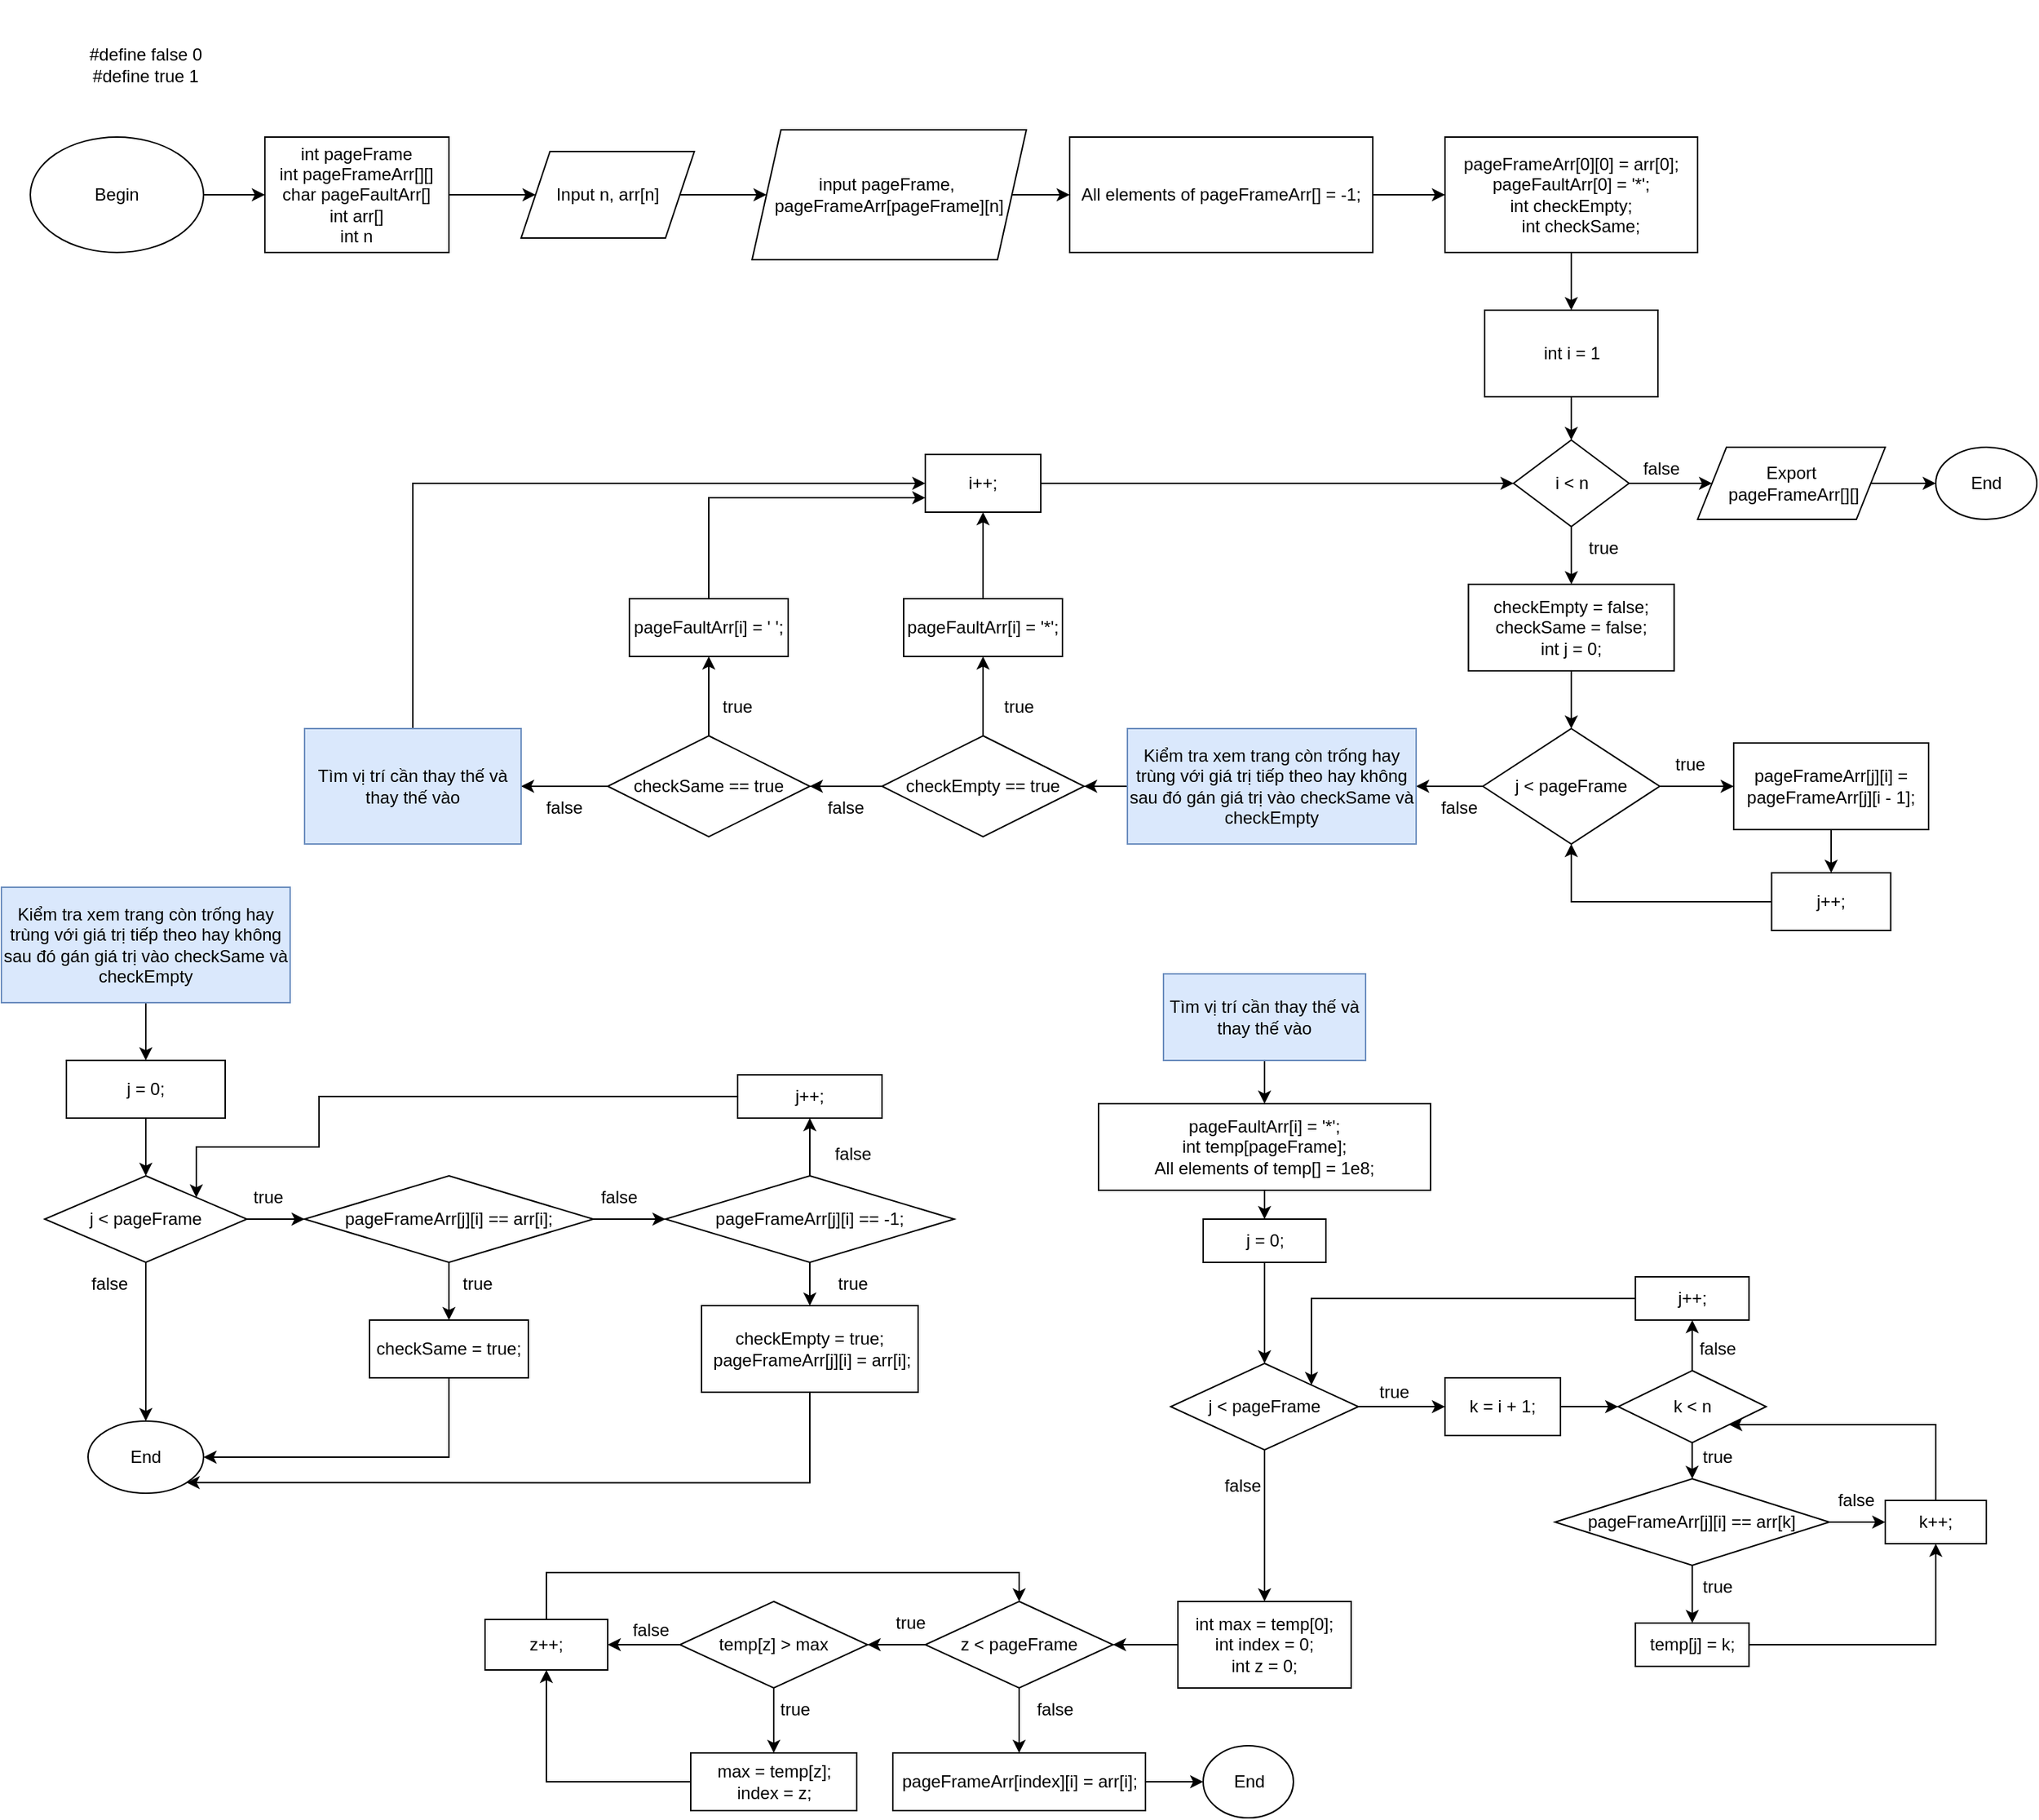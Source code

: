 <mxfile>
    <diagram name="Page-1" id="58VP_PBv5ppwctCMvban">
        <mxGraphModel dx="320" dy="262" grid="1" gridSize="10" guides="1" tooltips="1" connect="1" arrows="1" fold="1" page="1" pageScale="1" pageWidth="850" pageHeight="1100" math="0" shadow="0">
            <root>
                <mxCell id="0"/>
                <mxCell id="1" parent="0"/>
                <mxCell id="C9Tj6uFjZlhV-cN9TKAU-3" value="" style="edgeStyle=orthogonalEdgeStyle;rounded=0;orthogonalLoop=1;jettySize=auto;html=1;" parent="1" source="C9Tj6uFjZlhV-cN9TKAU-4" target="C9Tj6uFjZlhV-cN9TKAU-6" edge="1">
                    <mxGeometry relative="1" as="geometry"/>
                </mxCell>
                <mxCell id="C9Tj6uFjZlhV-cN9TKAU-4" value="Begin" style="ellipse;whiteSpace=wrap;html=1;" parent="1" vertex="1">
                    <mxGeometry x="40" y="110" width="120" height="80" as="geometry"/>
                </mxCell>
                <mxCell id="C9Tj6uFjZlhV-cN9TKAU-5" value="" style="edgeStyle=orthogonalEdgeStyle;rounded=0;orthogonalLoop=1;jettySize=auto;html=1;" parent="1" source="C9Tj6uFjZlhV-cN9TKAU-6" target="C9Tj6uFjZlhV-cN9TKAU-8" edge="1">
                    <mxGeometry relative="1" as="geometry"/>
                </mxCell>
                <mxCell id="C9Tj6uFjZlhV-cN9TKAU-6" value="int pageFrame&lt;br&gt;int pageFrameArr[][]&lt;br&gt;char pageFaultArr[]&lt;br&gt;int arr[]&lt;br&gt;int n" style="rounded=0;whiteSpace=wrap;html=1;" parent="1" vertex="1">
                    <mxGeometry x="202.49" y="110" width="127.51" height="80" as="geometry"/>
                </mxCell>
                <mxCell id="C9Tj6uFjZlhV-cN9TKAU-7" value="" style="edgeStyle=orthogonalEdgeStyle;rounded=0;orthogonalLoop=1;jettySize=auto;html=1;" parent="1" source="C9Tj6uFjZlhV-cN9TKAU-8" target="C9Tj6uFjZlhV-cN9TKAU-10" edge="1">
                    <mxGeometry relative="1" as="geometry"/>
                </mxCell>
                <mxCell id="C9Tj6uFjZlhV-cN9TKAU-8" value="Input n, arr[n]" style="shape=parallelogram;perimeter=parallelogramPerimeter;whiteSpace=wrap;html=1;fixedSize=1;" parent="1" vertex="1">
                    <mxGeometry x="380" y="120" width="120" height="60" as="geometry"/>
                </mxCell>
                <mxCell id="C9Tj6uFjZlhV-cN9TKAU-9" value="" style="edgeStyle=orthogonalEdgeStyle;rounded=0;orthogonalLoop=1;jettySize=auto;html=1;" parent="1" source="C9Tj6uFjZlhV-cN9TKAU-10" target="C9Tj6uFjZlhV-cN9TKAU-12" edge="1">
                    <mxGeometry relative="1" as="geometry"/>
                </mxCell>
                <mxCell id="C9Tj6uFjZlhV-cN9TKAU-10" value="input pageFrame,&amp;nbsp;&lt;br&gt;pageFrameArr[pageFrame][n]" style="shape=parallelogram;perimeter=parallelogramPerimeter;whiteSpace=wrap;html=1;fixedSize=1;" parent="1" vertex="1">
                    <mxGeometry x="540" y="105" width="190" height="90" as="geometry"/>
                </mxCell>
                <mxCell id="C9Tj6uFjZlhV-cN9TKAU-11" value="" style="edgeStyle=orthogonalEdgeStyle;rounded=0;orthogonalLoop=1;jettySize=auto;html=1;" parent="1" source="C9Tj6uFjZlhV-cN9TKAU-12" target="C9Tj6uFjZlhV-cN9TKAU-14" edge="1">
                    <mxGeometry relative="1" as="geometry"/>
                </mxCell>
                <mxCell id="C9Tj6uFjZlhV-cN9TKAU-12" value="All elements of pageFrameArr[] = -1;" style="rounded=0;whiteSpace=wrap;html=1;" parent="1" vertex="1">
                    <mxGeometry x="760" y="110" width="210" height="80" as="geometry"/>
                </mxCell>
                <mxCell id="C9Tj6uFjZlhV-cN9TKAU-13" value="" style="edgeStyle=orthogonalEdgeStyle;rounded=0;orthogonalLoop=1;jettySize=auto;html=1;" parent="1" source="C9Tj6uFjZlhV-cN9TKAU-14" target="C9Tj6uFjZlhV-cN9TKAU-16" edge="1">
                    <mxGeometry relative="1" as="geometry"/>
                </mxCell>
                <mxCell id="C9Tj6uFjZlhV-cN9TKAU-14" value="pageFrameArr[0][0] = arr[0];&lt;br&gt;pageFaultArr[0] = '*';&lt;br&gt;&lt;div&gt;int checkEmpty;&lt;/div&gt;&lt;div&gt;&amp;nbsp; &amp;nbsp; int checkSame;&lt;/div&gt;" style="rounded=0;whiteSpace=wrap;html=1;" parent="1" vertex="1">
                    <mxGeometry x="1020" y="110" width="175" height="80" as="geometry"/>
                </mxCell>
                <mxCell id="xicF2yeCn-XAEuWEKEGZ-6" value="" style="edgeStyle=orthogonalEdgeStyle;rounded=0;orthogonalLoop=1;jettySize=auto;html=1;" parent="1" source="C9Tj6uFjZlhV-cN9TKAU-16" target="xicF2yeCn-XAEuWEKEGZ-5" edge="1">
                    <mxGeometry relative="1" as="geometry"/>
                </mxCell>
                <mxCell id="C9Tj6uFjZlhV-cN9TKAU-16" value="int i = 1" style="whiteSpace=wrap;html=1;" parent="1" vertex="1">
                    <mxGeometry x="1047.5" y="230" width="120" height="60" as="geometry"/>
                </mxCell>
                <mxCell id="xicF2yeCn-XAEuWEKEGZ-2" value="#define false 0&lt;br&gt;#define true 1" style="text;html=1;strokeColor=none;fillColor=none;align=center;verticalAlign=middle;whiteSpace=wrap;rounded=0;" parent="1" vertex="1">
                    <mxGeometry x="40" y="15" width="160" height="90" as="geometry"/>
                </mxCell>
                <mxCell id="xicF2yeCn-XAEuWEKEGZ-8" style="edgeStyle=orthogonalEdgeStyle;rounded=0;orthogonalLoop=1;jettySize=auto;html=1;entryX=0;entryY=0.5;entryDx=0;entryDy=0;" parent="1" source="xicF2yeCn-XAEuWEKEGZ-5" target="xicF2yeCn-XAEuWEKEGZ-7" edge="1">
                    <mxGeometry relative="1" as="geometry"/>
                </mxCell>
                <mxCell id="xicF2yeCn-XAEuWEKEGZ-15" value="" style="edgeStyle=orthogonalEdgeStyle;rounded=0;orthogonalLoop=1;jettySize=auto;html=1;" parent="1" source="xicF2yeCn-XAEuWEKEGZ-5" target="xicF2yeCn-XAEuWEKEGZ-14" edge="1">
                    <mxGeometry relative="1" as="geometry"/>
                </mxCell>
                <mxCell id="xicF2yeCn-XAEuWEKEGZ-5" value="i &amp;lt; n" style="rhombus;whiteSpace=wrap;html=1;" parent="1" vertex="1">
                    <mxGeometry x="1067.5" y="320" width="80" height="60" as="geometry"/>
                </mxCell>
                <mxCell id="xicF2yeCn-XAEuWEKEGZ-10" value="" style="edgeStyle=orthogonalEdgeStyle;rounded=0;orthogonalLoop=1;jettySize=auto;html=1;" parent="1" source="xicF2yeCn-XAEuWEKEGZ-7" target="xicF2yeCn-XAEuWEKEGZ-9" edge="1">
                    <mxGeometry relative="1" as="geometry"/>
                </mxCell>
                <mxCell id="xicF2yeCn-XAEuWEKEGZ-7" value="Export&lt;br&gt;&amp;nbsp;pageFrameArr[][]" style="shape=parallelogram;perimeter=parallelogramPerimeter;whiteSpace=wrap;html=1;fixedSize=1;" parent="1" vertex="1">
                    <mxGeometry x="1195" y="325" width="130" height="50" as="geometry"/>
                </mxCell>
                <mxCell id="xicF2yeCn-XAEuWEKEGZ-9" value="End" style="ellipse;whiteSpace=wrap;html=1;" parent="1" vertex="1">
                    <mxGeometry x="1360" y="325" width="70" height="50" as="geometry"/>
                </mxCell>
                <mxCell id="xicF2yeCn-XAEuWEKEGZ-11" value="false" style="text;html=1;strokeColor=none;fillColor=none;align=center;verticalAlign=middle;whiteSpace=wrap;rounded=0;" parent="1" vertex="1">
                    <mxGeometry x="1140" y="325" width="60" height="30" as="geometry"/>
                </mxCell>
                <mxCell id="xicF2yeCn-XAEuWEKEGZ-18" value="" style="edgeStyle=orthogonalEdgeStyle;rounded=0;orthogonalLoop=1;jettySize=auto;html=1;" parent="1" source="xicF2yeCn-XAEuWEKEGZ-14" target="xicF2yeCn-XAEuWEKEGZ-17" edge="1">
                    <mxGeometry relative="1" as="geometry"/>
                </mxCell>
                <mxCell id="xicF2yeCn-XAEuWEKEGZ-14" value="checkEmpty = false;&lt;br&gt;checkSame = false;&lt;br&gt;int j = 0;" style="whiteSpace=wrap;html=1;" parent="1" vertex="1">
                    <mxGeometry x="1036.25" y="420" width="142.5" height="60" as="geometry"/>
                </mxCell>
                <mxCell id="xicF2yeCn-XAEuWEKEGZ-16" value="true" style="text;html=1;strokeColor=none;fillColor=none;align=center;verticalAlign=middle;whiteSpace=wrap;rounded=0;" parent="1" vertex="1">
                    <mxGeometry x="1100" y="380" width="60" height="30" as="geometry"/>
                </mxCell>
                <mxCell id="xicF2yeCn-XAEuWEKEGZ-20" value="" style="edgeStyle=orthogonalEdgeStyle;rounded=0;orthogonalLoop=1;jettySize=auto;html=1;" parent="1" source="xicF2yeCn-XAEuWEKEGZ-17" target="xicF2yeCn-XAEuWEKEGZ-19" edge="1">
                    <mxGeometry relative="1" as="geometry"/>
                </mxCell>
                <mxCell id="xicF2yeCn-XAEuWEKEGZ-24" value="" style="edgeStyle=orthogonalEdgeStyle;rounded=0;orthogonalLoop=1;jettySize=auto;html=1;" parent="1" source="xicF2yeCn-XAEuWEKEGZ-17" target="xicF2yeCn-XAEuWEKEGZ-23" edge="1">
                    <mxGeometry relative="1" as="geometry"/>
                </mxCell>
                <mxCell id="xicF2yeCn-XAEuWEKEGZ-17" value="j &amp;lt; pageFrame" style="rhombus;whiteSpace=wrap;html=1;" parent="1" vertex="1">
                    <mxGeometry x="1046.25" y="520" width="122.5" height="80" as="geometry"/>
                </mxCell>
                <mxCell id="xicF2yeCn-XAEuWEKEGZ-26" value="" style="edgeStyle=orthogonalEdgeStyle;rounded=0;orthogonalLoop=1;jettySize=auto;html=1;" parent="1" source="xicF2yeCn-XAEuWEKEGZ-19" target="xicF2yeCn-XAEuWEKEGZ-25" edge="1">
                    <mxGeometry relative="1" as="geometry"/>
                </mxCell>
                <mxCell id="xicF2yeCn-XAEuWEKEGZ-19" value="pageFrameArr[j][i] = pageFrameArr[j][i - 1];" style="whiteSpace=wrap;html=1;" parent="1" vertex="1">
                    <mxGeometry x="1220" y="530" width="135" height="60" as="geometry"/>
                </mxCell>
                <mxCell id="xicF2yeCn-XAEuWEKEGZ-21" value="false" style="text;html=1;strokeColor=none;fillColor=none;align=center;verticalAlign=middle;whiteSpace=wrap;rounded=0;" parent="1" vertex="1">
                    <mxGeometry x="1000" y="560" width="60" height="30" as="geometry"/>
                </mxCell>
                <mxCell id="xicF2yeCn-XAEuWEKEGZ-22" value="true" style="text;html=1;strokeColor=none;fillColor=none;align=center;verticalAlign=middle;whiteSpace=wrap;rounded=0;" parent="1" vertex="1">
                    <mxGeometry x="1160" y="530" width="60" height="30" as="geometry"/>
                </mxCell>
                <mxCell id="xicF2yeCn-XAEuWEKEGZ-29" value="" style="edgeStyle=orthogonalEdgeStyle;rounded=0;orthogonalLoop=1;jettySize=auto;html=1;" parent="1" source="xicF2yeCn-XAEuWEKEGZ-23" target="xicF2yeCn-XAEuWEKEGZ-28" edge="1">
                    <mxGeometry relative="1" as="geometry"/>
                </mxCell>
                <mxCell id="xicF2yeCn-XAEuWEKEGZ-23" value="Kiểm tra xem trang còn trống hay trùng với giá trị tiếp theo hay không sau đó gán giá trị vào checkSame và checkEmpty" style="whiteSpace=wrap;html=1;fillColor=#dae8fc;strokeColor=#6c8ebf;" parent="1" vertex="1">
                    <mxGeometry x="800" y="520" width="200" height="80" as="geometry"/>
                </mxCell>
                <mxCell id="xicF2yeCn-XAEuWEKEGZ-27" style="edgeStyle=orthogonalEdgeStyle;rounded=0;orthogonalLoop=1;jettySize=auto;html=1;entryX=0.5;entryY=1;entryDx=0;entryDy=0;" parent="1" source="xicF2yeCn-XAEuWEKEGZ-25" target="xicF2yeCn-XAEuWEKEGZ-17" edge="1">
                    <mxGeometry relative="1" as="geometry"/>
                </mxCell>
                <mxCell id="xicF2yeCn-XAEuWEKEGZ-25" value="j++;" style="whiteSpace=wrap;html=1;" parent="1" vertex="1">
                    <mxGeometry x="1246.25" y="620" width="82.5" height="40" as="geometry"/>
                </mxCell>
                <mxCell id="xicF2yeCn-XAEuWEKEGZ-35" value="" style="edgeStyle=orthogonalEdgeStyle;rounded=0;orthogonalLoop=1;jettySize=auto;html=1;" parent="1" source="xicF2yeCn-XAEuWEKEGZ-28" target="xicF2yeCn-XAEuWEKEGZ-34" edge="1">
                    <mxGeometry relative="1" as="geometry"/>
                </mxCell>
                <mxCell id="xicF2yeCn-XAEuWEKEGZ-39" value="" style="edgeStyle=orthogonalEdgeStyle;rounded=0;orthogonalLoop=1;jettySize=auto;html=1;" parent="1" source="xicF2yeCn-XAEuWEKEGZ-28" target="xicF2yeCn-XAEuWEKEGZ-38" edge="1">
                    <mxGeometry relative="1" as="geometry"/>
                </mxCell>
                <mxCell id="xicF2yeCn-XAEuWEKEGZ-28" value="checkEmpty == true" style="rhombus;whiteSpace=wrap;html=1;" parent="1" vertex="1">
                    <mxGeometry x="630" y="525" width="140" height="70" as="geometry"/>
                </mxCell>
                <mxCell id="xicF2yeCn-XAEuWEKEGZ-31" style="edgeStyle=orthogonalEdgeStyle;rounded=0;orthogonalLoop=1;jettySize=auto;html=1;entryX=0;entryY=0.5;entryDx=0;entryDy=0;" parent="1" source="xicF2yeCn-XAEuWEKEGZ-30" target="xicF2yeCn-XAEuWEKEGZ-5" edge="1">
                    <mxGeometry relative="1" as="geometry"/>
                </mxCell>
                <mxCell id="xicF2yeCn-XAEuWEKEGZ-30" value="i++;" style="rounded=0;whiteSpace=wrap;html=1;" parent="1" vertex="1">
                    <mxGeometry x="660" y="330" width="80" height="40" as="geometry"/>
                </mxCell>
                <mxCell id="xicF2yeCn-XAEuWEKEGZ-36" style="edgeStyle=orthogonalEdgeStyle;rounded=0;orthogonalLoop=1;jettySize=auto;html=1;entryX=0.5;entryY=1;entryDx=0;entryDy=0;" parent="1" source="xicF2yeCn-XAEuWEKEGZ-34" target="xicF2yeCn-XAEuWEKEGZ-30" edge="1">
                    <mxGeometry relative="1" as="geometry"/>
                </mxCell>
                <mxCell id="xicF2yeCn-XAEuWEKEGZ-34" value="pageFaultArr[i] = '*';" style="whiteSpace=wrap;html=1;" parent="1" vertex="1">
                    <mxGeometry x="645" y="430" width="110" height="40" as="geometry"/>
                </mxCell>
                <mxCell id="xicF2yeCn-XAEuWEKEGZ-37" value="true" style="text;html=1;strokeColor=none;fillColor=none;align=center;verticalAlign=middle;whiteSpace=wrap;rounded=0;" parent="1" vertex="1">
                    <mxGeometry x="695" y="490" width="60" height="30" as="geometry"/>
                </mxCell>
                <mxCell id="xicF2yeCn-XAEuWEKEGZ-44" style="edgeStyle=orthogonalEdgeStyle;rounded=0;orthogonalLoop=1;jettySize=auto;html=1;entryX=0.5;entryY=1;entryDx=0;entryDy=0;" parent="1" source="xicF2yeCn-XAEuWEKEGZ-38" target="xicF2yeCn-XAEuWEKEGZ-43" edge="1">
                    <mxGeometry relative="1" as="geometry"/>
                </mxCell>
                <mxCell id="xicF2yeCn-XAEuWEKEGZ-50" value="" style="edgeStyle=orthogonalEdgeStyle;rounded=0;orthogonalLoop=1;jettySize=auto;html=1;" parent="1" source="xicF2yeCn-XAEuWEKEGZ-38" target="xicF2yeCn-XAEuWEKEGZ-49" edge="1">
                    <mxGeometry relative="1" as="geometry"/>
                </mxCell>
                <mxCell id="xicF2yeCn-XAEuWEKEGZ-38" value="checkSame == true" style="rhombus;whiteSpace=wrap;html=1;" parent="1" vertex="1">
                    <mxGeometry x="440" y="525" width="140" height="70" as="geometry"/>
                </mxCell>
                <mxCell id="xicF2yeCn-XAEuWEKEGZ-40" value="false" style="text;html=1;strokeColor=none;fillColor=none;align=center;verticalAlign=middle;whiteSpace=wrap;rounded=0;" parent="1" vertex="1">
                    <mxGeometry x="575" y="560" width="60" height="30" as="geometry"/>
                </mxCell>
                <mxCell id="xicF2yeCn-XAEuWEKEGZ-45" style="edgeStyle=orthogonalEdgeStyle;rounded=0;orthogonalLoop=1;jettySize=auto;html=1;entryX=0;entryY=0.75;entryDx=0;entryDy=0;" parent="1" source="xicF2yeCn-XAEuWEKEGZ-43" target="xicF2yeCn-XAEuWEKEGZ-30" edge="1">
                    <mxGeometry relative="1" as="geometry">
                        <Array as="points">
                            <mxPoint x="510" y="360"/>
                        </Array>
                    </mxGeometry>
                </mxCell>
                <mxCell id="xicF2yeCn-XAEuWEKEGZ-43" value="pageFaultArr[i] = ' ';" style="whiteSpace=wrap;html=1;" parent="1" vertex="1">
                    <mxGeometry x="455" y="430" width="110" height="40" as="geometry"/>
                </mxCell>
                <mxCell id="xicF2yeCn-XAEuWEKEGZ-48" value="true" style="text;html=1;strokeColor=none;fillColor=none;align=center;verticalAlign=middle;whiteSpace=wrap;rounded=0;" parent="1" vertex="1">
                    <mxGeometry x="500" y="490" width="60" height="30" as="geometry"/>
                </mxCell>
                <mxCell id="xicF2yeCn-XAEuWEKEGZ-51" style="edgeStyle=orthogonalEdgeStyle;rounded=0;orthogonalLoop=1;jettySize=auto;html=1;entryX=0;entryY=0.5;entryDx=0;entryDy=0;" parent="1" source="xicF2yeCn-XAEuWEKEGZ-49" target="xicF2yeCn-XAEuWEKEGZ-30" edge="1">
                    <mxGeometry relative="1" as="geometry">
                        <Array as="points">
                            <mxPoint x="305" y="350"/>
                        </Array>
                    </mxGeometry>
                </mxCell>
                <mxCell id="xicF2yeCn-XAEuWEKEGZ-49" value="Tìm vị trí cần thay thế và thay thế vào" style="whiteSpace=wrap;html=1;fillColor=#dae8fc;strokeColor=#6c8ebf;" parent="1" vertex="1">
                    <mxGeometry x="230" y="520" width="150" height="80" as="geometry"/>
                </mxCell>
                <mxCell id="bLhLssxtiYz558W2Zdck-3" value="" style="edgeStyle=orthogonalEdgeStyle;rounded=0;orthogonalLoop=1;jettySize=auto;html=1;" parent="1" source="bLhLssxtiYz558W2Zdck-1" target="bLhLssxtiYz558W2Zdck-2" edge="1">
                    <mxGeometry relative="1" as="geometry"/>
                </mxCell>
                <mxCell id="bLhLssxtiYz558W2Zdck-1" value="Kiểm tra xem trang còn trống hay trùng với giá trị tiếp theo hay không sau đó gán giá trị vào checkSame và checkEmpty" style="whiteSpace=wrap;html=1;fillColor=#dae8fc;strokeColor=#6c8ebf;" parent="1" vertex="1">
                    <mxGeometry x="20" y="630" width="200" height="80" as="geometry"/>
                </mxCell>
                <mxCell id="bLhLssxtiYz558W2Zdck-5" value="" style="edgeStyle=orthogonalEdgeStyle;rounded=0;orthogonalLoop=1;jettySize=auto;html=1;" parent="1" source="bLhLssxtiYz558W2Zdck-2" target="bLhLssxtiYz558W2Zdck-4" edge="1">
                    <mxGeometry relative="1" as="geometry"/>
                </mxCell>
                <mxCell id="bLhLssxtiYz558W2Zdck-2" value="j = 0;" style="whiteSpace=wrap;html=1;" parent="1" vertex="1">
                    <mxGeometry x="65" y="750" width="110" height="40" as="geometry"/>
                </mxCell>
                <mxCell id="bLhLssxtiYz558W2Zdck-7" value="" style="edgeStyle=orthogonalEdgeStyle;rounded=0;orthogonalLoop=1;jettySize=auto;html=1;" parent="1" source="bLhLssxtiYz558W2Zdck-4" target="bLhLssxtiYz558W2Zdck-6" edge="1">
                    <mxGeometry relative="1" as="geometry"/>
                </mxCell>
                <mxCell id="bLhLssxtiYz558W2Zdck-15" value="" style="edgeStyle=orthogonalEdgeStyle;rounded=0;orthogonalLoop=1;jettySize=auto;html=1;" parent="1" source="bLhLssxtiYz558W2Zdck-4" target="bLhLssxtiYz558W2Zdck-14" edge="1">
                    <mxGeometry relative="1" as="geometry"/>
                </mxCell>
                <mxCell id="bLhLssxtiYz558W2Zdck-4" value="j &amp;lt; pageFrame" style="rhombus;whiteSpace=wrap;html=1;" parent="1" vertex="1">
                    <mxGeometry x="50" y="830" width="140" height="60" as="geometry"/>
                </mxCell>
                <mxCell id="bLhLssxtiYz558W2Zdck-11" value="" style="edgeStyle=orthogonalEdgeStyle;rounded=0;orthogonalLoop=1;jettySize=auto;html=1;" parent="1" source="bLhLssxtiYz558W2Zdck-6" target="bLhLssxtiYz558W2Zdck-10" edge="1">
                    <mxGeometry relative="1" as="geometry"/>
                </mxCell>
                <mxCell id="bLhLssxtiYz558W2Zdck-22" value="" style="edgeStyle=orthogonalEdgeStyle;rounded=0;orthogonalLoop=1;jettySize=auto;html=1;" parent="1" source="bLhLssxtiYz558W2Zdck-6" target="bLhLssxtiYz558W2Zdck-21" edge="1">
                    <mxGeometry relative="1" as="geometry"/>
                </mxCell>
                <mxCell id="bLhLssxtiYz558W2Zdck-6" value="pageFrameArr[j][i] == arr[i];" style="rhombus;whiteSpace=wrap;html=1;" parent="1" vertex="1">
                    <mxGeometry x="230" y="830" width="200" height="60" as="geometry"/>
                </mxCell>
                <mxCell id="bLhLssxtiYz558W2Zdck-9" value="true" style="text;html=1;strokeColor=none;fillColor=none;align=center;verticalAlign=middle;whiteSpace=wrap;rounded=0;" parent="1" vertex="1">
                    <mxGeometry x="175" y="830" width="60" height="30" as="geometry"/>
                </mxCell>
                <mxCell id="bLhLssxtiYz558W2Zdck-19" style="edgeStyle=orthogonalEdgeStyle;rounded=0;orthogonalLoop=1;jettySize=auto;html=1;entryX=1;entryY=0.5;entryDx=0;entryDy=0;" parent="1" source="bLhLssxtiYz558W2Zdck-10" target="bLhLssxtiYz558W2Zdck-14" edge="1">
                    <mxGeometry relative="1" as="geometry">
                        <Array as="points">
                            <mxPoint x="330" y="1025"/>
                        </Array>
                    </mxGeometry>
                </mxCell>
                <mxCell id="bLhLssxtiYz558W2Zdck-10" value="checkSame = true;" style="whiteSpace=wrap;html=1;" parent="1" vertex="1">
                    <mxGeometry x="275" y="930" width="110" height="40" as="geometry"/>
                </mxCell>
                <mxCell id="bLhLssxtiYz558W2Zdck-14" value="End" style="ellipse;whiteSpace=wrap;html=1;" parent="1" vertex="1">
                    <mxGeometry x="80" y="1000" width="80" height="50" as="geometry"/>
                </mxCell>
                <mxCell id="bLhLssxtiYz558W2Zdck-18" value="true" style="text;html=1;strokeColor=none;fillColor=none;align=center;verticalAlign=middle;whiteSpace=wrap;rounded=0;" parent="1" vertex="1">
                    <mxGeometry x="320" y="890" width="60" height="30" as="geometry"/>
                </mxCell>
                <mxCell id="bLhLssxtiYz558W2Zdck-20" value="false" style="text;html=1;strokeColor=none;fillColor=none;align=center;verticalAlign=middle;whiteSpace=wrap;rounded=0;" parent="1" vertex="1">
                    <mxGeometry x="65" y="890" width="60" height="30" as="geometry"/>
                </mxCell>
                <mxCell id="bLhLssxtiYz558W2Zdck-26" value="" style="edgeStyle=orthogonalEdgeStyle;rounded=0;orthogonalLoop=1;jettySize=auto;html=1;" parent="1" source="bLhLssxtiYz558W2Zdck-21" target="bLhLssxtiYz558W2Zdck-25" edge="1">
                    <mxGeometry relative="1" as="geometry"/>
                </mxCell>
                <mxCell id="bLhLssxtiYz558W2Zdck-35" value="" style="edgeStyle=orthogonalEdgeStyle;rounded=0;orthogonalLoop=1;jettySize=auto;html=1;" parent="1" source="bLhLssxtiYz558W2Zdck-21" target="bLhLssxtiYz558W2Zdck-34" edge="1">
                    <mxGeometry relative="1" as="geometry"/>
                </mxCell>
                <mxCell id="bLhLssxtiYz558W2Zdck-21" value="pageFrameArr[j][i] == -1;" style="rhombus;whiteSpace=wrap;html=1;" parent="1" vertex="1">
                    <mxGeometry x="480" y="830" width="200" height="60" as="geometry"/>
                </mxCell>
                <mxCell id="bLhLssxtiYz558W2Zdck-33" style="edgeStyle=orthogonalEdgeStyle;rounded=0;orthogonalLoop=1;jettySize=auto;html=1;entryX=1;entryY=1;entryDx=0;entryDy=0;" parent="1" source="bLhLssxtiYz558W2Zdck-25" target="bLhLssxtiYz558W2Zdck-14" edge="1">
                    <mxGeometry relative="1" as="geometry">
                        <Array as="points">
                            <mxPoint x="580" y="1043"/>
                        </Array>
                    </mxGeometry>
                </mxCell>
                <mxCell id="bLhLssxtiYz558W2Zdck-25" value="checkEmpty = true;&lt;br&gt;&amp;nbsp;pageFrameArr[j][i] = arr[i];" style="whiteSpace=wrap;html=1;" parent="1" vertex="1">
                    <mxGeometry x="505" y="920" width="150" height="60" as="geometry"/>
                </mxCell>
                <mxCell id="bLhLssxtiYz558W2Zdck-28" value="false" style="text;html=1;strokeColor=none;fillColor=none;align=center;verticalAlign=middle;whiteSpace=wrap;rounded=0;" parent="1" vertex="1">
                    <mxGeometry x="417.5" y="830" width="60" height="30" as="geometry"/>
                </mxCell>
                <mxCell id="bLhLssxtiYz558W2Zdck-31" value="true" style="text;html=1;strokeColor=none;fillColor=none;align=center;verticalAlign=middle;whiteSpace=wrap;rounded=0;" parent="1" vertex="1">
                    <mxGeometry x="580" y="890" width="60" height="30" as="geometry"/>
                </mxCell>
                <mxCell id="bLhLssxtiYz558W2Zdck-36" style="edgeStyle=orthogonalEdgeStyle;rounded=0;orthogonalLoop=1;jettySize=auto;html=1;entryX=1;entryY=0;entryDx=0;entryDy=0;" parent="1" source="bLhLssxtiYz558W2Zdck-34" target="bLhLssxtiYz558W2Zdck-4" edge="1">
                    <mxGeometry relative="1" as="geometry">
                        <Array as="points">
                            <mxPoint x="240" y="775"/>
                            <mxPoint x="240" y="810"/>
                            <mxPoint x="155" y="810"/>
                        </Array>
                    </mxGeometry>
                </mxCell>
                <mxCell id="bLhLssxtiYz558W2Zdck-34" value="j++;" style="whiteSpace=wrap;html=1;" parent="1" vertex="1">
                    <mxGeometry x="530" y="760" width="100" height="30" as="geometry"/>
                </mxCell>
                <mxCell id="bLhLssxtiYz558W2Zdck-37" value="false" style="text;html=1;strokeColor=none;fillColor=none;align=center;verticalAlign=middle;whiteSpace=wrap;rounded=0;" parent="1" vertex="1">
                    <mxGeometry x="580" y="800" width="60" height="30" as="geometry"/>
                </mxCell>
                <mxCell id="bLhLssxtiYz558W2Zdck-41" value="" style="edgeStyle=orthogonalEdgeStyle;rounded=0;orthogonalLoop=1;jettySize=auto;html=1;" parent="1" source="bLhLssxtiYz558W2Zdck-38" target="bLhLssxtiYz558W2Zdck-40" edge="1">
                    <mxGeometry relative="1" as="geometry"/>
                </mxCell>
                <mxCell id="bLhLssxtiYz558W2Zdck-38" value="Tìm vị trí cần thay thế và thay thế vào" style="whiteSpace=wrap;html=1;fillColor=#dae8fc;strokeColor=#6c8ebf;" parent="1" vertex="1">
                    <mxGeometry x="825" y="690" width="140" height="60" as="geometry"/>
                </mxCell>
                <mxCell id="bLhLssxtiYz558W2Zdck-39" value="false" style="text;html=1;strokeColor=none;fillColor=none;align=center;verticalAlign=middle;whiteSpace=wrap;rounded=0;" parent="1" vertex="1">
                    <mxGeometry x="380" y="560" width="60" height="30" as="geometry"/>
                </mxCell>
                <mxCell id="bLhLssxtiYz558W2Zdck-43" value="" style="edgeStyle=orthogonalEdgeStyle;rounded=0;orthogonalLoop=1;jettySize=auto;html=1;" parent="1" source="bLhLssxtiYz558W2Zdck-40" target="bLhLssxtiYz558W2Zdck-42" edge="1">
                    <mxGeometry relative="1" as="geometry"/>
                </mxCell>
                <mxCell id="bLhLssxtiYz558W2Zdck-40" value="pageFaultArr[i] = '*';&lt;br&gt;int temp[pageFrame];&lt;br&gt;All elements of temp[] = 1e8;" style="whiteSpace=wrap;html=1;" parent="1" vertex="1">
                    <mxGeometry x="780" y="780" width="230" height="60" as="geometry"/>
                </mxCell>
                <mxCell id="bLhLssxtiYz558W2Zdck-47" style="edgeStyle=orthogonalEdgeStyle;rounded=0;orthogonalLoop=1;jettySize=auto;html=1;entryX=0.5;entryY=0;entryDx=0;entryDy=0;" parent="1" source="bLhLssxtiYz558W2Zdck-42" target="bLhLssxtiYz558W2Zdck-46" edge="1">
                    <mxGeometry relative="1" as="geometry"/>
                </mxCell>
                <mxCell id="bLhLssxtiYz558W2Zdck-42" value="j = 0;" style="whiteSpace=wrap;html=1;" parent="1" vertex="1">
                    <mxGeometry x="852.5" y="860" width="85" height="30" as="geometry"/>
                </mxCell>
                <mxCell id="bLhLssxtiYz558W2Zdck-51" value="" style="edgeStyle=orthogonalEdgeStyle;rounded=0;orthogonalLoop=1;jettySize=auto;html=1;" parent="1" source="bLhLssxtiYz558W2Zdck-46" target="bLhLssxtiYz558W2Zdck-50" edge="1">
                    <mxGeometry relative="1" as="geometry"/>
                </mxCell>
                <mxCell id="bLhLssxtiYz558W2Zdck-54" value="" style="edgeStyle=orthogonalEdgeStyle;rounded=0;orthogonalLoop=1;jettySize=auto;html=1;" parent="1" source="bLhLssxtiYz558W2Zdck-46" target="bLhLssxtiYz558W2Zdck-53" edge="1">
                    <mxGeometry relative="1" as="geometry"/>
                </mxCell>
                <mxCell id="bLhLssxtiYz558W2Zdck-46" value="j &amp;lt; pageFrame" style="rhombus;whiteSpace=wrap;html=1;" parent="1" vertex="1">
                    <mxGeometry x="830" y="960" width="130" height="60" as="geometry"/>
                </mxCell>
                <mxCell id="bLhLssxtiYz558W2Zdck-80" style="edgeStyle=orthogonalEdgeStyle;rounded=0;orthogonalLoop=1;jettySize=auto;html=1;entryX=1;entryY=0.5;entryDx=0;entryDy=0;" parent="1" source="bLhLssxtiYz558W2Zdck-50" target="bLhLssxtiYz558W2Zdck-79" edge="1">
                    <mxGeometry relative="1" as="geometry"/>
                </mxCell>
                <mxCell id="bLhLssxtiYz558W2Zdck-50" value="int max = temp[0];&lt;br&gt;int index = 0;&lt;br&gt;int z = 0;" style="whiteSpace=wrap;html=1;" parent="1" vertex="1">
                    <mxGeometry x="835" y="1125" width="120" height="60" as="geometry"/>
                </mxCell>
                <mxCell id="bLhLssxtiYz558W2Zdck-52" value="false" style="text;html=1;strokeColor=none;fillColor=none;align=center;verticalAlign=middle;whiteSpace=wrap;rounded=0;" parent="1" vertex="1">
                    <mxGeometry x="850" y="1030" width="60" height="30" as="geometry"/>
                </mxCell>
                <mxCell id="bLhLssxtiYz558W2Zdck-59" style="edgeStyle=orthogonalEdgeStyle;rounded=0;orthogonalLoop=1;jettySize=auto;html=1;entryX=0;entryY=0.5;entryDx=0;entryDy=0;" parent="1" source="bLhLssxtiYz558W2Zdck-53" target="bLhLssxtiYz558W2Zdck-58" edge="1">
                    <mxGeometry relative="1" as="geometry"/>
                </mxCell>
                <mxCell id="bLhLssxtiYz558W2Zdck-53" value="k = i + 1;" style="whiteSpace=wrap;html=1;" parent="1" vertex="1">
                    <mxGeometry x="1020" y="970" width="80" height="40" as="geometry"/>
                </mxCell>
                <mxCell id="bLhLssxtiYz558W2Zdck-55" value="true" style="text;html=1;strokeColor=none;fillColor=none;align=center;verticalAlign=middle;whiteSpace=wrap;rounded=0;" parent="1" vertex="1">
                    <mxGeometry x="955" y="965" width="60" height="30" as="geometry"/>
                </mxCell>
                <mxCell id="bLhLssxtiYz558W2Zdck-61" value="" style="edgeStyle=orthogonalEdgeStyle;rounded=0;orthogonalLoop=1;jettySize=auto;html=1;" parent="1" source="bLhLssxtiYz558W2Zdck-58" target="bLhLssxtiYz558W2Zdck-60" edge="1">
                    <mxGeometry relative="1" as="geometry"/>
                </mxCell>
                <mxCell id="bLhLssxtiYz558W2Zdck-72" value="" style="edgeStyle=orthogonalEdgeStyle;rounded=0;orthogonalLoop=1;jettySize=auto;html=1;" parent="1" source="bLhLssxtiYz558W2Zdck-58" target="bLhLssxtiYz558W2Zdck-71" edge="1">
                    <mxGeometry relative="1" as="geometry"/>
                </mxCell>
                <mxCell id="bLhLssxtiYz558W2Zdck-58" value="k &amp;lt; n" style="rhombus;whiteSpace=wrap;html=1;" parent="1" vertex="1">
                    <mxGeometry x="1140" y="965" width="102.5" height="50" as="geometry"/>
                </mxCell>
                <mxCell id="bLhLssxtiYz558W2Zdck-63" value="" style="edgeStyle=orthogonalEdgeStyle;rounded=0;orthogonalLoop=1;jettySize=auto;html=1;" parent="1" source="bLhLssxtiYz558W2Zdck-60" target="bLhLssxtiYz558W2Zdck-62" edge="1">
                    <mxGeometry relative="1" as="geometry"/>
                </mxCell>
                <mxCell id="bLhLssxtiYz558W2Zdck-68" value="" style="edgeStyle=orthogonalEdgeStyle;rounded=0;orthogonalLoop=1;jettySize=auto;html=1;" parent="1" source="bLhLssxtiYz558W2Zdck-60" target="bLhLssxtiYz558W2Zdck-67" edge="1">
                    <mxGeometry relative="1" as="geometry"/>
                </mxCell>
                <mxCell id="bLhLssxtiYz558W2Zdck-60" value="pageFrameArr[j][i] == arr[k]" style="rhombus;whiteSpace=wrap;html=1;" parent="1" vertex="1">
                    <mxGeometry x="1096.25" y="1040" width="190" height="60" as="geometry"/>
                </mxCell>
                <mxCell id="bLhLssxtiYz558W2Zdck-77" style="edgeStyle=orthogonalEdgeStyle;rounded=0;orthogonalLoop=1;jettySize=auto;html=1;entryX=0.5;entryY=1;entryDx=0;entryDy=0;" parent="1" source="bLhLssxtiYz558W2Zdck-62" target="bLhLssxtiYz558W2Zdck-67" edge="1">
                    <mxGeometry relative="1" as="geometry"/>
                </mxCell>
                <mxCell id="bLhLssxtiYz558W2Zdck-62" value="temp[j] = k;" style="whiteSpace=wrap;html=1;" parent="1" vertex="1">
                    <mxGeometry x="1151.87" y="1140" width="78.75" height="30" as="geometry"/>
                </mxCell>
                <mxCell id="bLhLssxtiYz558W2Zdck-65" value="true" style="text;html=1;strokeColor=none;fillColor=none;align=center;verticalAlign=middle;whiteSpace=wrap;rounded=0;" parent="1" vertex="1">
                    <mxGeometry x="1178.75" y="1100" width="60" height="30" as="geometry"/>
                </mxCell>
                <mxCell id="bLhLssxtiYz558W2Zdck-66" value="true" style="text;html=1;strokeColor=none;fillColor=none;align=center;verticalAlign=middle;whiteSpace=wrap;rounded=0;" parent="1" vertex="1">
                    <mxGeometry x="1178.75" y="1010" width="60" height="30" as="geometry"/>
                </mxCell>
                <mxCell id="bLhLssxtiYz558W2Zdck-70" style="edgeStyle=orthogonalEdgeStyle;rounded=0;orthogonalLoop=1;jettySize=auto;html=1;entryX=1;entryY=1;entryDx=0;entryDy=0;" parent="1" source="bLhLssxtiYz558W2Zdck-67" target="bLhLssxtiYz558W2Zdck-58" edge="1">
                    <mxGeometry relative="1" as="geometry">
                        <Array as="points">
                            <mxPoint x="1360" y="1003"/>
                        </Array>
                    </mxGeometry>
                </mxCell>
                <mxCell id="bLhLssxtiYz558W2Zdck-67" value="k++;" style="whiteSpace=wrap;html=1;" parent="1" vertex="1">
                    <mxGeometry x="1325" y="1055" width="70" height="30" as="geometry"/>
                </mxCell>
                <mxCell id="bLhLssxtiYz558W2Zdck-69" value="false" style="text;html=1;strokeColor=none;fillColor=none;align=center;verticalAlign=middle;whiteSpace=wrap;rounded=0;" parent="1" vertex="1">
                    <mxGeometry x="1275" y="1040" width="60" height="30" as="geometry"/>
                </mxCell>
                <mxCell id="bLhLssxtiYz558W2Zdck-78" style="edgeStyle=orthogonalEdgeStyle;rounded=0;orthogonalLoop=1;jettySize=auto;html=1;entryX=1;entryY=0;entryDx=0;entryDy=0;" parent="1" source="bLhLssxtiYz558W2Zdck-71" target="bLhLssxtiYz558W2Zdck-46" edge="1">
                    <mxGeometry relative="1" as="geometry"/>
                </mxCell>
                <mxCell id="bLhLssxtiYz558W2Zdck-71" value="j++;" style="whiteSpace=wrap;html=1;" parent="1" vertex="1">
                    <mxGeometry x="1151.87" y="900" width="78.75" height="30" as="geometry"/>
                </mxCell>
                <mxCell id="bLhLssxtiYz558W2Zdck-73" value="false" style="text;html=1;strokeColor=none;fillColor=none;align=center;verticalAlign=middle;whiteSpace=wrap;rounded=0;" parent="1" vertex="1">
                    <mxGeometry x="1178.75" y="935" width="60" height="30" as="geometry"/>
                </mxCell>
                <mxCell id="bLhLssxtiYz558W2Zdck-82" value="" style="edgeStyle=orthogonalEdgeStyle;rounded=0;orthogonalLoop=1;jettySize=auto;html=1;" parent="1" source="bLhLssxtiYz558W2Zdck-79" target="bLhLssxtiYz558W2Zdck-81" edge="1">
                    <mxGeometry relative="1" as="geometry"/>
                </mxCell>
                <mxCell id="bLhLssxtiYz558W2Zdck-88" value="" style="edgeStyle=orthogonalEdgeStyle;rounded=0;orthogonalLoop=1;jettySize=auto;html=1;" parent="1" source="bLhLssxtiYz558W2Zdck-79" target="bLhLssxtiYz558W2Zdck-87" edge="1">
                    <mxGeometry relative="1" as="geometry"/>
                </mxCell>
                <mxCell id="bLhLssxtiYz558W2Zdck-79" value="z &amp;lt; pageFrame" style="rhombus;whiteSpace=wrap;html=1;" parent="1" vertex="1">
                    <mxGeometry x="660" y="1125" width="130" height="60" as="geometry"/>
                </mxCell>
                <mxCell id="bLhLssxtiYz558W2Zdck-85" value="" style="edgeStyle=orthogonalEdgeStyle;rounded=0;orthogonalLoop=1;jettySize=auto;html=1;" parent="1" source="bLhLssxtiYz558W2Zdck-81" target="bLhLssxtiYz558W2Zdck-84" edge="1">
                    <mxGeometry relative="1" as="geometry"/>
                </mxCell>
                <mxCell id="bLhLssxtiYz558W2Zdck-93" value="" style="edgeStyle=orthogonalEdgeStyle;rounded=0;orthogonalLoop=1;jettySize=auto;html=1;" parent="1" source="bLhLssxtiYz558W2Zdck-81" target="bLhLssxtiYz558W2Zdck-92" edge="1">
                    <mxGeometry relative="1" as="geometry"/>
                </mxCell>
                <mxCell id="bLhLssxtiYz558W2Zdck-81" value="temp[z] &amp;gt; max" style="rhombus;whiteSpace=wrap;html=1;" parent="1" vertex="1">
                    <mxGeometry x="490" y="1125" width="130" height="60" as="geometry"/>
                </mxCell>
                <mxCell id="bLhLssxtiYz558W2Zdck-83" value="true" style="text;html=1;strokeColor=none;fillColor=none;align=center;verticalAlign=middle;whiteSpace=wrap;rounded=0;" parent="1" vertex="1">
                    <mxGeometry x="620" y="1125" width="60" height="30" as="geometry"/>
                </mxCell>
                <mxCell id="bLhLssxtiYz558W2Zdck-97" style="edgeStyle=orthogonalEdgeStyle;rounded=0;orthogonalLoop=1;jettySize=auto;html=1;entryX=0.5;entryY=1;entryDx=0;entryDy=0;" parent="1" source="bLhLssxtiYz558W2Zdck-84" target="bLhLssxtiYz558W2Zdck-92" edge="1">
                    <mxGeometry relative="1" as="geometry"/>
                </mxCell>
                <mxCell id="bLhLssxtiYz558W2Zdck-84" value="max = temp[z];&lt;br&gt;index = z;" style="whiteSpace=wrap;html=1;" parent="1" vertex="1">
                    <mxGeometry x="497.5" y="1230" width="115" height="40" as="geometry"/>
                </mxCell>
                <mxCell id="bLhLssxtiYz558W2Zdck-86" value="true" style="text;html=1;strokeColor=none;fillColor=none;align=center;verticalAlign=middle;whiteSpace=wrap;rounded=0;" parent="1" vertex="1">
                    <mxGeometry x="540" y="1185" width="60" height="30" as="geometry"/>
                </mxCell>
                <mxCell id="bLhLssxtiYz558W2Zdck-91" value="" style="edgeStyle=orthogonalEdgeStyle;rounded=0;orthogonalLoop=1;jettySize=auto;html=1;" parent="1" source="bLhLssxtiYz558W2Zdck-87" target="bLhLssxtiYz558W2Zdck-90" edge="1">
                    <mxGeometry relative="1" as="geometry"/>
                </mxCell>
                <mxCell id="bLhLssxtiYz558W2Zdck-87" value="pageFrameArr[index][i] = arr[i];" style="whiteSpace=wrap;html=1;" parent="1" vertex="1">
                    <mxGeometry x="637.5" y="1230" width="175" height="40" as="geometry"/>
                </mxCell>
                <mxCell id="bLhLssxtiYz558W2Zdck-89" value="false" style="text;html=1;strokeColor=none;fillColor=none;align=center;verticalAlign=middle;whiteSpace=wrap;rounded=0;" parent="1" vertex="1">
                    <mxGeometry x="720" y="1185" width="60" height="30" as="geometry"/>
                </mxCell>
                <mxCell id="bLhLssxtiYz558W2Zdck-90" value="End" style="ellipse;whiteSpace=wrap;html=1;" parent="1" vertex="1">
                    <mxGeometry x="852.5" y="1225" width="62.5" height="50" as="geometry"/>
                </mxCell>
                <mxCell id="bLhLssxtiYz558W2Zdck-98" style="edgeStyle=orthogonalEdgeStyle;rounded=0;orthogonalLoop=1;jettySize=auto;html=1;entryX=0.5;entryY=0;entryDx=0;entryDy=0;" parent="1" source="bLhLssxtiYz558W2Zdck-92" target="bLhLssxtiYz558W2Zdck-79" edge="1">
                    <mxGeometry relative="1" as="geometry">
                        <Array as="points">
                            <mxPoint x="397" y="1105"/>
                            <mxPoint x="725" y="1105"/>
                        </Array>
                    </mxGeometry>
                </mxCell>
                <mxCell id="bLhLssxtiYz558W2Zdck-92" value="z++;" style="whiteSpace=wrap;html=1;" parent="1" vertex="1">
                    <mxGeometry x="355" y="1137.5" width="85" height="35" as="geometry"/>
                </mxCell>
                <mxCell id="bLhLssxtiYz558W2Zdck-96" value="false" style="text;html=1;strokeColor=none;fillColor=none;align=center;verticalAlign=middle;whiteSpace=wrap;rounded=0;" parent="1" vertex="1">
                    <mxGeometry x="440" y="1130" width="60" height="30" as="geometry"/>
                </mxCell>
            </root>
        </mxGraphModel>
    </diagram>
</mxfile>